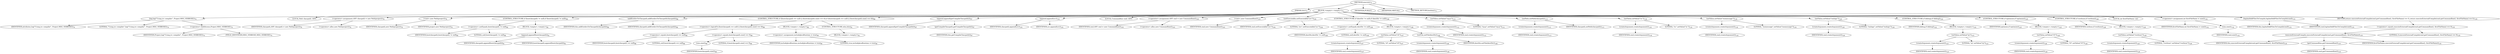 digraph "execute" {  
"16" [label = <(METHOD,execute)<SUB>73</SUB>> ]
"6" [label = <(PARAM,this)<SUB>73</SUB>> ]
"17" [label = <(BLOCK,&lt;empty&gt;,&lt;empty&gt;)<SUB>73</SUB>> ]
"18" [label = <(log,log(&quot;Using jvc compiler&quot;, Project.MSG_VERBOSE))<SUB>74</SUB>> ]
"19" [label = <(IDENTIFIER,attributes,log(&quot;Using jvc compiler&quot;, Project.MSG_VERBOSE))<SUB>74</SUB>> ]
"20" [label = <(LITERAL,&quot;Using jvc compiler&quot;,log(&quot;Using jvc compiler&quot;, Project.MSG_VERBOSE))<SUB>74</SUB>> ]
"21" [label = <(&lt;operator&gt;.fieldAccess,Project.MSG_VERBOSE)<SUB>74</SUB>> ]
"22" [label = <(IDENTIFIER,Project,log(&quot;Using jvc compiler&quot;, Project.MSG_VERBOSE))<SUB>74</SUB>> ]
"23" [label = <(FIELD_IDENTIFIER,MSG_VERBOSE,MSG_VERBOSE)<SUB>74</SUB>> ]
"4" [label = <(LOCAL,Path classpath: ANY)> ]
"24" [label = <(&lt;operator&gt;.assignment,ANY classpath = new Path(project))<SUB>76</SUB>> ]
"25" [label = <(IDENTIFIER,classpath,ANY classpath = new Path(project))<SUB>76</SUB>> ]
"26" [label = <(&lt;operator&gt;.alloc,new Path(project))<SUB>76</SUB>> ]
"27" [label = <(&lt;init&gt;,new Path(project))<SUB>76</SUB>> ]
"3" [label = <(IDENTIFIER,classpath,new Path(project))<SUB>76</SUB>> ]
"28" [label = <(IDENTIFIER,project,new Path(project))<SUB>76</SUB>> ]
"29" [label = <(CONTROL_STRUCTURE,if (bootclasspath != null),if (bootclasspath != null))<SUB>80</SUB>> ]
"30" [label = <(&lt;operator&gt;.notEquals,bootclasspath != null)<SUB>80</SUB>> ]
"31" [label = <(IDENTIFIER,bootclasspath,bootclasspath != null)<SUB>80</SUB>> ]
"32" [label = <(LITERAL,null,bootclasspath != null)<SUB>80</SUB>> ]
"33" [label = <(BLOCK,&lt;empty&gt;,&lt;empty&gt;)<SUB>80</SUB>> ]
"34" [label = <(append,append(bootclasspath))<SUB>81</SUB>> ]
"35" [label = <(IDENTIFIER,classpath,append(bootclasspath))<SUB>81</SUB>> ]
"36" [label = <(IDENTIFIER,bootclasspath,append(bootclasspath))<SUB>81</SUB>> ]
"37" [label = <(addExtdirsToClasspath,addExtdirsToClasspath(classpath))<SUB>86</SUB>> ]
"5" [label = <(IDENTIFIER,this,addExtdirsToClasspath(classpath))<SUB>86</SUB>> ]
"38" [label = <(IDENTIFIER,classpath,addExtdirsToClasspath(classpath))<SUB>86</SUB>> ]
"39" [label = <(CONTROL_STRUCTURE,if ((bootclasspath == null) || (bootclasspath.size() == 0)),if ((bootclasspath == null) || (bootclasspath.size() == 0)))<SUB>88</SUB>> ]
"40" [label = <(&lt;operator&gt;.logicalOr,(bootclasspath == null) || (bootclasspath.size() == 0))<SUB>88</SUB>> ]
"41" [label = <(&lt;operator&gt;.equals,bootclasspath == null)<SUB>88</SUB>> ]
"42" [label = <(IDENTIFIER,bootclasspath,bootclasspath == null)<SUB>88</SUB>> ]
"43" [label = <(LITERAL,null,bootclasspath == null)<SUB>88</SUB>> ]
"44" [label = <(&lt;operator&gt;.equals,bootclasspath.size() == 0)<SUB>88</SUB>> ]
"45" [label = <(size,size())<SUB>88</SUB>> ]
"46" [label = <(IDENTIFIER,bootclasspath,size())<SUB>88</SUB>> ]
"47" [label = <(LITERAL,0,bootclasspath.size() == 0)<SUB>88</SUB>> ]
"48" [label = <(BLOCK,&lt;empty&gt;,&lt;empty&gt;)<SUB>88</SUB>> ]
"49" [label = <(&lt;operator&gt;.assignment,includeJavaRuntime = true)<SUB>90</SUB>> ]
"50" [label = <(IDENTIFIER,includeJavaRuntime,includeJavaRuntime = true)<SUB>90</SUB>> ]
"51" [label = <(LITERAL,true,includeJavaRuntime = true)<SUB>90</SUB>> ]
"52" [label = <(CONTROL_STRUCTURE,else,else)<SUB>91</SUB>> ]
"53" [label = <(BLOCK,&lt;empty&gt;,&lt;empty&gt;)<SUB>91</SUB>> ]
"54" [label = <(append,append(getCompileClasspath()))<SUB>97</SUB>> ]
"55" [label = <(IDENTIFIER,classpath,append(getCompileClasspath()))<SUB>97</SUB>> ]
"56" [label = <(getCompileClasspath,getCompileClasspath())<SUB>97</SUB>> ]
"7" [label = <(IDENTIFIER,this,getCompileClasspath())<SUB>97</SUB>> ]
"57" [label = <(append,append(src))<SUB>101</SUB>> ]
"58" [label = <(IDENTIFIER,classpath,append(src))<SUB>101</SUB>> ]
"59" [label = <(IDENTIFIER,src,append(src))<SUB>101</SUB>> ]
"9" [label = <(LOCAL,Commandline cmd: ANY)> ]
"60" [label = <(&lt;operator&gt;.assignment,ANY cmd = new Commandline())<SUB>103</SUB>> ]
"61" [label = <(IDENTIFIER,cmd,ANY cmd = new Commandline())<SUB>103</SUB>> ]
"62" [label = <(&lt;operator&gt;.alloc,new Commandline())<SUB>103</SUB>> ]
"63" [label = <(&lt;init&gt;,new Commandline())<SUB>103</SUB>> ]
"8" [label = <(IDENTIFIER,cmd,new Commandline())<SUB>103</SUB>> ]
"64" [label = <(setExecutable,setExecutable(&quot;jvc&quot;))<SUB>104</SUB>> ]
"65" [label = <(IDENTIFIER,cmd,setExecutable(&quot;jvc&quot;))<SUB>104</SUB>> ]
"66" [label = <(LITERAL,&quot;jvc&quot;,setExecutable(&quot;jvc&quot;))<SUB>104</SUB>> ]
"67" [label = <(CONTROL_STRUCTURE,if (destDir != null),if (destDir != null))<SUB>106</SUB>> ]
"68" [label = <(&lt;operator&gt;.notEquals,destDir != null)<SUB>106</SUB>> ]
"69" [label = <(IDENTIFIER,destDir,destDir != null)<SUB>106</SUB>> ]
"70" [label = <(LITERAL,null,destDir != null)<SUB>106</SUB>> ]
"71" [label = <(BLOCK,&lt;empty&gt;,&lt;empty&gt;)<SUB>106</SUB>> ]
"72" [label = <(setValue,setValue(&quot;/d&quot;))<SUB>107</SUB>> ]
"73" [label = <(createArgument,createArgument())<SUB>107</SUB>> ]
"74" [label = <(IDENTIFIER,cmd,createArgument())<SUB>107</SUB>> ]
"75" [label = <(LITERAL,&quot;/d&quot;,setValue(&quot;/d&quot;))<SUB>107</SUB>> ]
"76" [label = <(setFile,setFile(destDir))<SUB>108</SUB>> ]
"77" [label = <(createArgument,createArgument())<SUB>108</SUB>> ]
"78" [label = <(IDENTIFIER,cmd,createArgument())<SUB>108</SUB>> ]
"79" [label = <(IDENTIFIER,destDir,setFile(destDir))<SUB>108</SUB>> ]
"80" [label = <(setValue,setValue(&quot;/cp:p&quot;))<SUB>112</SUB>> ]
"81" [label = <(createArgument,createArgument())<SUB>112</SUB>> ]
"82" [label = <(IDENTIFIER,cmd,createArgument())<SUB>112</SUB>> ]
"83" [label = <(LITERAL,&quot;/cp:p&quot;,setValue(&quot;/cp:p&quot;))<SUB>112</SUB>> ]
"84" [label = <(setPath,setPath(classpath))<SUB>113</SUB>> ]
"85" [label = <(createArgument,createArgument())<SUB>113</SUB>> ]
"86" [label = <(IDENTIFIER,cmd,createArgument())<SUB>113</SUB>> ]
"87" [label = <(IDENTIFIER,classpath,setPath(classpath))<SUB>113</SUB>> ]
"88" [label = <(setValue,setValue(&quot;/x-&quot;))<SUB>116</SUB>> ]
"89" [label = <(createArgument,createArgument())<SUB>116</SUB>> ]
"90" [label = <(IDENTIFIER,cmd,createArgument())<SUB>116</SUB>> ]
"91" [label = <(LITERAL,&quot;/x-&quot;,setValue(&quot;/x-&quot;))<SUB>116</SUB>> ]
"92" [label = <(setValue,setValue(&quot;/nomessage&quot;))<SUB>118</SUB>> ]
"93" [label = <(createArgument,createArgument())<SUB>118</SUB>> ]
"94" [label = <(IDENTIFIER,cmd,createArgument())<SUB>118</SUB>> ]
"95" [label = <(LITERAL,&quot;/nomessage&quot;,setValue(&quot;/nomessage&quot;))<SUB>118</SUB>> ]
"96" [label = <(setValue,setValue(&quot;/nologo&quot;))<SUB>120</SUB>> ]
"97" [label = <(createArgument,createArgument())<SUB>120</SUB>> ]
"98" [label = <(IDENTIFIER,cmd,createArgument())<SUB>120</SUB>> ]
"99" [label = <(LITERAL,&quot;/nologo&quot;,setValue(&quot;/nologo&quot;))<SUB>120</SUB>> ]
"100" [label = <(CONTROL_STRUCTURE,if (debug),if (debug))<SUB>122</SUB>> ]
"101" [label = <(IDENTIFIER,debug,if (debug))<SUB>122</SUB>> ]
"102" [label = <(BLOCK,&lt;empty&gt;,&lt;empty&gt;)<SUB>122</SUB>> ]
"103" [label = <(setValue,setValue(&quot;/g&quot;))<SUB>123</SUB>> ]
"104" [label = <(createArgument,createArgument())<SUB>123</SUB>> ]
"105" [label = <(IDENTIFIER,cmd,createArgument())<SUB>123</SUB>> ]
"106" [label = <(LITERAL,&quot;/g&quot;,setValue(&quot;/g&quot;))<SUB>123</SUB>> ]
"107" [label = <(CONTROL_STRUCTURE,if (optimize),if (optimize))<SUB>125</SUB>> ]
"108" [label = <(IDENTIFIER,optimize,if (optimize))<SUB>125</SUB>> ]
"109" [label = <(BLOCK,&lt;empty&gt;,&lt;empty&gt;)<SUB>125</SUB>> ]
"110" [label = <(setValue,setValue(&quot;/O&quot;))<SUB>126</SUB>> ]
"111" [label = <(createArgument,createArgument())<SUB>126</SUB>> ]
"112" [label = <(IDENTIFIER,cmd,createArgument())<SUB>126</SUB>> ]
"113" [label = <(LITERAL,&quot;/O&quot;,setValue(&quot;/O&quot;))<SUB>126</SUB>> ]
"114" [label = <(CONTROL_STRUCTURE,if (verbose),if (verbose))<SUB>128</SUB>> ]
"115" [label = <(IDENTIFIER,verbose,if (verbose))<SUB>128</SUB>> ]
"116" [label = <(BLOCK,&lt;empty&gt;,&lt;empty&gt;)<SUB>128</SUB>> ]
"117" [label = <(setValue,setValue(&quot;/verbose&quot;))<SUB>129</SUB>> ]
"118" [label = <(createArgument,createArgument())<SUB>129</SUB>> ]
"119" [label = <(IDENTIFIER,cmd,createArgument())<SUB>129</SUB>> ]
"120" [label = <(LITERAL,&quot;/verbose&quot;,setValue(&quot;/verbose&quot;))<SUB>129</SUB>> ]
"121" [label = <(LOCAL,int firstFileName: int)> ]
"122" [label = <(&lt;operator&gt;.assignment,int firstFileName = size())<SUB>132</SUB>> ]
"123" [label = <(IDENTIFIER,firstFileName,int firstFileName = size())<SUB>132</SUB>> ]
"124" [label = <(size,size())<SUB>132</SUB>> ]
"125" [label = <(IDENTIFIER,cmd,size())<SUB>132</SUB>> ]
"126" [label = <(logAndAddFilesToCompile,logAndAddFilesToCompile(cmd))<SUB>133</SUB>> ]
"10" [label = <(IDENTIFIER,this,logAndAddFilesToCompile(cmd))<SUB>133</SUB>> ]
"127" [label = <(IDENTIFIER,cmd,logAndAddFilesToCompile(cmd))<SUB>133</SUB>> ]
"128" [label = <(RETURN,return executeExternalCompile(cmd.getCommandline(), firstFileName) == 0;,return executeExternalCompile(cmd.getCommandline(), firstFileName) == 0;)<SUB>135</SUB>> ]
"129" [label = <(&lt;operator&gt;.equals,executeExternalCompile(cmd.getCommandline(), firstFileName) == 0)<SUB>135</SUB>> ]
"130" [label = <(executeExternalCompile,executeExternalCompile(cmd.getCommandline(), firstFileName))<SUB>135</SUB>> ]
"11" [label = <(IDENTIFIER,this,executeExternalCompile(cmd.getCommandline(), firstFileName))<SUB>135</SUB>> ]
"131" [label = <(getCommandline,getCommandline())<SUB>135</SUB>> ]
"132" [label = <(IDENTIFIER,cmd,getCommandline())<SUB>135</SUB>> ]
"133" [label = <(IDENTIFIER,firstFileName,executeExternalCompile(cmd.getCommandline(), firstFileName))<SUB>135</SUB>> ]
"134" [label = <(LITERAL,0,executeExternalCompile(cmd.getCommandline(), firstFileName) == 0)<SUB>135</SUB>> ]
"135" [label = <(MODIFIER,PUBLIC)> ]
"136" [label = <(MODIFIER,VIRTUAL)> ]
"137" [label = <(METHOD_RETURN,boolean)<SUB>73</SUB>> ]
  "16" -> "6" 
  "16" -> "17" 
  "16" -> "135" 
  "16" -> "136" 
  "16" -> "137" 
  "17" -> "18" 
  "17" -> "4" 
  "17" -> "24" 
  "17" -> "27" 
  "17" -> "29" 
  "17" -> "37" 
  "17" -> "39" 
  "17" -> "54" 
  "17" -> "57" 
  "17" -> "9" 
  "17" -> "60" 
  "17" -> "63" 
  "17" -> "64" 
  "17" -> "67" 
  "17" -> "80" 
  "17" -> "84" 
  "17" -> "88" 
  "17" -> "92" 
  "17" -> "96" 
  "17" -> "100" 
  "17" -> "107" 
  "17" -> "114" 
  "17" -> "121" 
  "17" -> "122" 
  "17" -> "126" 
  "17" -> "128" 
  "18" -> "19" 
  "18" -> "20" 
  "18" -> "21" 
  "21" -> "22" 
  "21" -> "23" 
  "24" -> "25" 
  "24" -> "26" 
  "27" -> "3" 
  "27" -> "28" 
  "29" -> "30" 
  "29" -> "33" 
  "30" -> "31" 
  "30" -> "32" 
  "33" -> "34" 
  "34" -> "35" 
  "34" -> "36" 
  "37" -> "5" 
  "37" -> "38" 
  "39" -> "40" 
  "39" -> "48" 
  "39" -> "52" 
  "40" -> "41" 
  "40" -> "44" 
  "41" -> "42" 
  "41" -> "43" 
  "44" -> "45" 
  "44" -> "47" 
  "45" -> "46" 
  "48" -> "49" 
  "49" -> "50" 
  "49" -> "51" 
  "52" -> "53" 
  "54" -> "55" 
  "54" -> "56" 
  "56" -> "7" 
  "57" -> "58" 
  "57" -> "59" 
  "60" -> "61" 
  "60" -> "62" 
  "63" -> "8" 
  "64" -> "65" 
  "64" -> "66" 
  "67" -> "68" 
  "67" -> "71" 
  "68" -> "69" 
  "68" -> "70" 
  "71" -> "72" 
  "71" -> "76" 
  "72" -> "73" 
  "72" -> "75" 
  "73" -> "74" 
  "76" -> "77" 
  "76" -> "79" 
  "77" -> "78" 
  "80" -> "81" 
  "80" -> "83" 
  "81" -> "82" 
  "84" -> "85" 
  "84" -> "87" 
  "85" -> "86" 
  "88" -> "89" 
  "88" -> "91" 
  "89" -> "90" 
  "92" -> "93" 
  "92" -> "95" 
  "93" -> "94" 
  "96" -> "97" 
  "96" -> "99" 
  "97" -> "98" 
  "100" -> "101" 
  "100" -> "102" 
  "102" -> "103" 
  "103" -> "104" 
  "103" -> "106" 
  "104" -> "105" 
  "107" -> "108" 
  "107" -> "109" 
  "109" -> "110" 
  "110" -> "111" 
  "110" -> "113" 
  "111" -> "112" 
  "114" -> "115" 
  "114" -> "116" 
  "116" -> "117" 
  "117" -> "118" 
  "117" -> "120" 
  "118" -> "119" 
  "122" -> "123" 
  "122" -> "124" 
  "124" -> "125" 
  "126" -> "10" 
  "126" -> "127" 
  "128" -> "129" 
  "129" -> "130" 
  "129" -> "134" 
  "130" -> "11" 
  "130" -> "131" 
  "130" -> "133" 
  "131" -> "132" 
}
